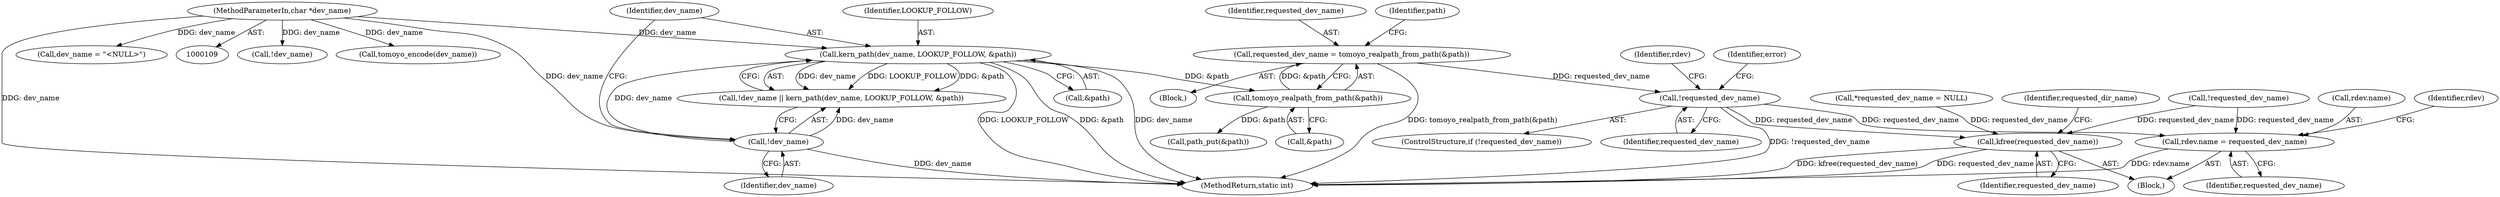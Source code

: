 digraph "0_linux_4e78c724d47e2342aa8fde61f6b8536f662f795f@pointer" {
"1000277" [label="(Call,!requested_dev_name)"];
"1000268" [label="(Call,requested_dev_name = tomoyo_realpath_from_path(&path))"];
"1000270" [label="(Call,tomoyo_realpath_from_path(&path))"];
"1000257" [label="(Call,kern_path(dev_name, LOOKUP_FOLLOW, &path))"];
"1000255" [label="(Call,!dev_name)"];
"1000111" [label="(MethodParameterIn,char *dev_name)"];
"1000306" [label="(Call,rdev.name = requested_dev_name)"];
"1000380" [label="(Call,kfree(requested_dev_name))"];
"1000268" [label="(Call,requested_dev_name = tomoyo_realpath_from_path(&path))"];
"1000269" [label="(Identifier,requested_dev_name)"];
"1000273" [label="(Call,path_put(&path))"];
"1000288" [label="(Call,!dev_name)"];
"1000295" [label="(Call,tomoyo_encode(dev_name))"];
"1000111" [label="(MethodParameterIn,char *dev_name)"];
"1000392" [label="(MethodReturn,static int)"];
"1000115" [label="(Block,)"];
"1000257" [label="(Call,kern_path(dev_name, LOOKUP_FOLLOW, &path))"];
"1000130" [label="(Call,*requested_dev_name = NULL)"];
"1000277" [label="(Call,!requested_dev_name)"];
"1000271" [label="(Call,&path)"];
"1000256" [label="(Identifier,dev_name)"];
"1000275" [label="(Identifier,path)"];
"1000281" [label="(Identifier,error)"];
"1000383" [label="(Identifier,requested_dir_name)"];
"1000254" [label="(Call,!dev_name || kern_path(dev_name, LOOKUP_FOLLOW, &path))"];
"1000290" [label="(Call,dev_name = \"<NULL>\")"];
"1000258" [label="(Identifier,dev_name)"];
"1000310" [label="(Identifier,requested_dev_name)"];
"1000270" [label="(Call,tomoyo_realpath_from_path(&path))"];
"1000278" [label="(Identifier,requested_dev_name)"];
"1000260" [label="(Call,&path)"];
"1000307" [label="(Call,rdev.name)"];
"1000381" [label="(Identifier,requested_dev_name)"];
"1000308" [label="(Identifier,rdev)"];
"1000313" [label="(Identifier,rdev)"];
"1000259" [label="(Identifier,LOOKUP_FOLLOW)"];
"1000252" [label="(Block,)"];
"1000380" [label="(Call,kfree(requested_dev_name))"];
"1000276" [label="(ControlStructure,if (!requested_dev_name))"];
"1000306" [label="(Call,rdev.name = requested_dev_name)"];
"1000298" [label="(Call,!requested_dev_name)"];
"1000255" [label="(Call,!dev_name)"];
"1000277" -> "1000276"  [label="AST: "];
"1000277" -> "1000278"  [label="CFG: "];
"1000278" -> "1000277"  [label="AST: "];
"1000281" -> "1000277"  [label="CFG: "];
"1000308" -> "1000277"  [label="CFG: "];
"1000277" -> "1000392"  [label="DDG: !requested_dev_name"];
"1000268" -> "1000277"  [label="DDG: requested_dev_name"];
"1000277" -> "1000306"  [label="DDG: requested_dev_name"];
"1000277" -> "1000380"  [label="DDG: requested_dev_name"];
"1000268" -> "1000252"  [label="AST: "];
"1000268" -> "1000270"  [label="CFG: "];
"1000269" -> "1000268"  [label="AST: "];
"1000270" -> "1000268"  [label="AST: "];
"1000275" -> "1000268"  [label="CFG: "];
"1000268" -> "1000392"  [label="DDG: tomoyo_realpath_from_path(&path)"];
"1000270" -> "1000268"  [label="DDG: &path"];
"1000270" -> "1000271"  [label="CFG: "];
"1000271" -> "1000270"  [label="AST: "];
"1000257" -> "1000270"  [label="DDG: &path"];
"1000270" -> "1000273"  [label="DDG: &path"];
"1000257" -> "1000254"  [label="AST: "];
"1000257" -> "1000260"  [label="CFG: "];
"1000258" -> "1000257"  [label="AST: "];
"1000259" -> "1000257"  [label="AST: "];
"1000260" -> "1000257"  [label="AST: "];
"1000254" -> "1000257"  [label="CFG: "];
"1000257" -> "1000392"  [label="DDG: LOOKUP_FOLLOW"];
"1000257" -> "1000392"  [label="DDG: &path"];
"1000257" -> "1000392"  [label="DDG: dev_name"];
"1000257" -> "1000254"  [label="DDG: dev_name"];
"1000257" -> "1000254"  [label="DDG: LOOKUP_FOLLOW"];
"1000257" -> "1000254"  [label="DDG: &path"];
"1000255" -> "1000257"  [label="DDG: dev_name"];
"1000111" -> "1000257"  [label="DDG: dev_name"];
"1000255" -> "1000254"  [label="AST: "];
"1000255" -> "1000256"  [label="CFG: "];
"1000256" -> "1000255"  [label="AST: "];
"1000258" -> "1000255"  [label="CFG: "];
"1000254" -> "1000255"  [label="CFG: "];
"1000255" -> "1000392"  [label="DDG: dev_name"];
"1000255" -> "1000254"  [label="DDG: dev_name"];
"1000111" -> "1000255"  [label="DDG: dev_name"];
"1000111" -> "1000109"  [label="AST: "];
"1000111" -> "1000392"  [label="DDG: dev_name"];
"1000111" -> "1000288"  [label="DDG: dev_name"];
"1000111" -> "1000290"  [label="DDG: dev_name"];
"1000111" -> "1000295"  [label="DDG: dev_name"];
"1000306" -> "1000115"  [label="AST: "];
"1000306" -> "1000310"  [label="CFG: "];
"1000307" -> "1000306"  [label="AST: "];
"1000310" -> "1000306"  [label="AST: "];
"1000313" -> "1000306"  [label="CFG: "];
"1000306" -> "1000392"  [label="DDG: rdev.name"];
"1000298" -> "1000306"  [label="DDG: requested_dev_name"];
"1000380" -> "1000115"  [label="AST: "];
"1000380" -> "1000381"  [label="CFG: "];
"1000381" -> "1000380"  [label="AST: "];
"1000383" -> "1000380"  [label="CFG: "];
"1000380" -> "1000392"  [label="DDG: kfree(requested_dev_name)"];
"1000380" -> "1000392"  [label="DDG: requested_dev_name"];
"1000298" -> "1000380"  [label="DDG: requested_dev_name"];
"1000130" -> "1000380"  [label="DDG: requested_dev_name"];
}
